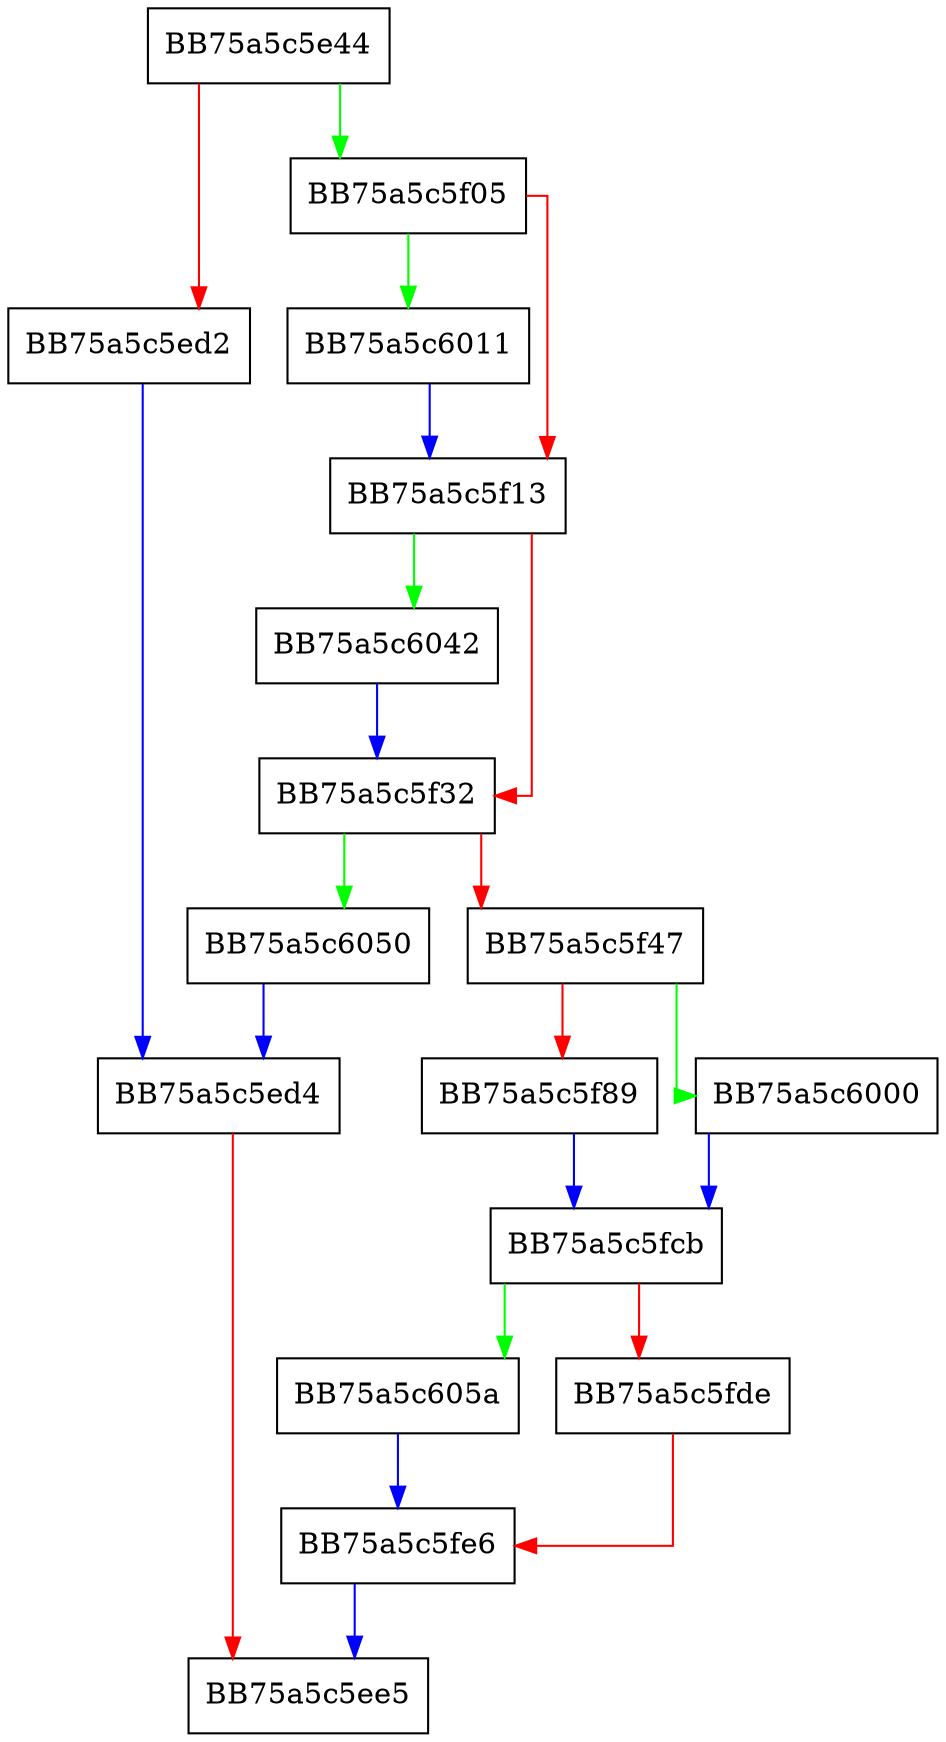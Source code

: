 digraph GetOFNCmdLine {
  node [shape="box"];
  graph [splines=ortho];
  BB75a5c5e44 -> BB75a5c5f05 [color="green"];
  BB75a5c5e44 -> BB75a5c5ed2 [color="red"];
  BB75a5c5ed2 -> BB75a5c5ed4 [color="blue"];
  BB75a5c5ed4 -> BB75a5c5ee5 [color="red"];
  BB75a5c5f05 -> BB75a5c6011 [color="green"];
  BB75a5c5f05 -> BB75a5c5f13 [color="red"];
  BB75a5c5f13 -> BB75a5c6042 [color="green"];
  BB75a5c5f13 -> BB75a5c5f32 [color="red"];
  BB75a5c5f32 -> BB75a5c6050 [color="green"];
  BB75a5c5f32 -> BB75a5c5f47 [color="red"];
  BB75a5c5f47 -> BB75a5c6000 [color="green"];
  BB75a5c5f47 -> BB75a5c5f89 [color="red"];
  BB75a5c5f89 -> BB75a5c5fcb [color="blue"];
  BB75a5c5fcb -> BB75a5c605a [color="green"];
  BB75a5c5fcb -> BB75a5c5fde [color="red"];
  BB75a5c5fde -> BB75a5c5fe6 [color="red"];
  BB75a5c5fe6 -> BB75a5c5ee5 [color="blue"];
  BB75a5c6000 -> BB75a5c5fcb [color="blue"];
  BB75a5c6011 -> BB75a5c5f13 [color="blue"];
  BB75a5c6042 -> BB75a5c5f32 [color="blue"];
  BB75a5c6050 -> BB75a5c5ed4 [color="blue"];
  BB75a5c605a -> BB75a5c5fe6 [color="blue"];
}